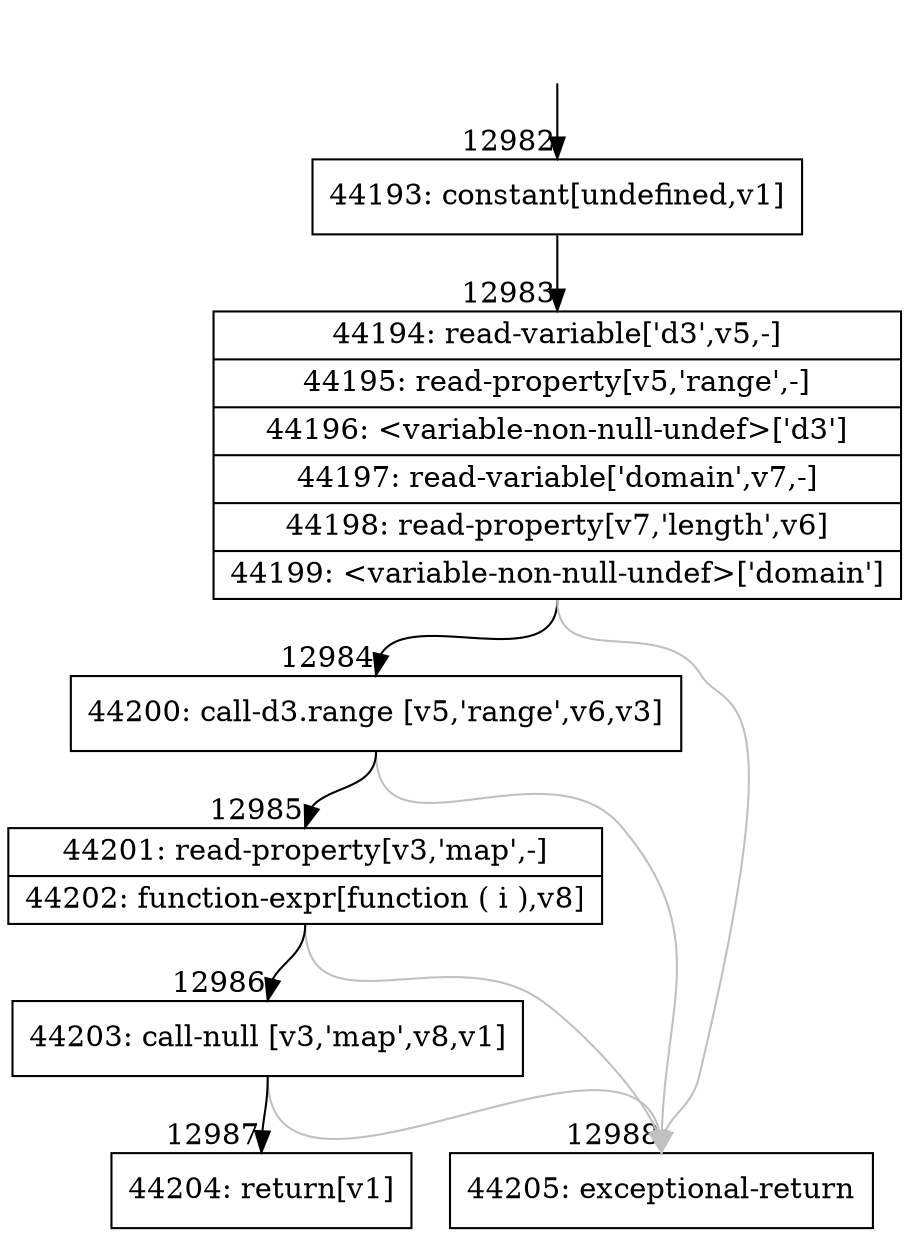 digraph {
rankdir="TD"
BB_entry1203[shape=none,label=""];
BB_entry1203 -> BB12982 [tailport=s, headport=n, headlabel="    12982"]
BB12982 [shape=record label="{44193: constant[undefined,v1]}" ] 
BB12982 -> BB12983 [tailport=s, headport=n, headlabel="      12983"]
BB12983 [shape=record label="{44194: read-variable['d3',v5,-]|44195: read-property[v5,'range',-]|44196: \<variable-non-null-undef\>['d3']|44197: read-variable['domain',v7,-]|44198: read-property[v7,'length',v6]|44199: \<variable-non-null-undef\>['domain']}" ] 
BB12983 -> BB12984 [tailport=s, headport=n, headlabel="      12984"]
BB12983 -> BB12988 [tailport=s, headport=n, color=gray, headlabel="      12988"]
BB12984 [shape=record label="{44200: call-d3.range [v5,'range',v6,v3]}" ] 
BB12984 -> BB12985 [tailport=s, headport=n, headlabel="      12985"]
BB12984 -> BB12988 [tailport=s, headport=n, color=gray]
BB12985 [shape=record label="{44201: read-property[v3,'map',-]|44202: function-expr[function ( i ),v8]}" ] 
BB12985 -> BB12986 [tailport=s, headport=n, headlabel="      12986"]
BB12985 -> BB12988 [tailport=s, headport=n, color=gray]
BB12986 [shape=record label="{44203: call-null [v3,'map',v8,v1]}" ] 
BB12986 -> BB12987 [tailport=s, headport=n, headlabel="      12987"]
BB12986 -> BB12988 [tailport=s, headport=n, color=gray]
BB12987 [shape=record label="{44204: return[v1]}" ] 
BB12988 [shape=record label="{44205: exceptional-return}" ] 
//#$~ 7720
}
